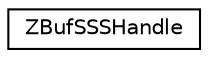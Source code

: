 digraph G
{
  edge [fontname="Helvetica",fontsize="10",labelfontname="Helvetica",labelfontsize="10"];
  node [fontname="Helvetica",fontsize="10",shape=record];
  rankdir=LR;
  Node1 [label="ZBufSSSHandle",height=0.2,width=0.4,color="black", fillcolor="white", style="filled",URL="$d4/dd9/structZBufSSSHandle.html"];
}
